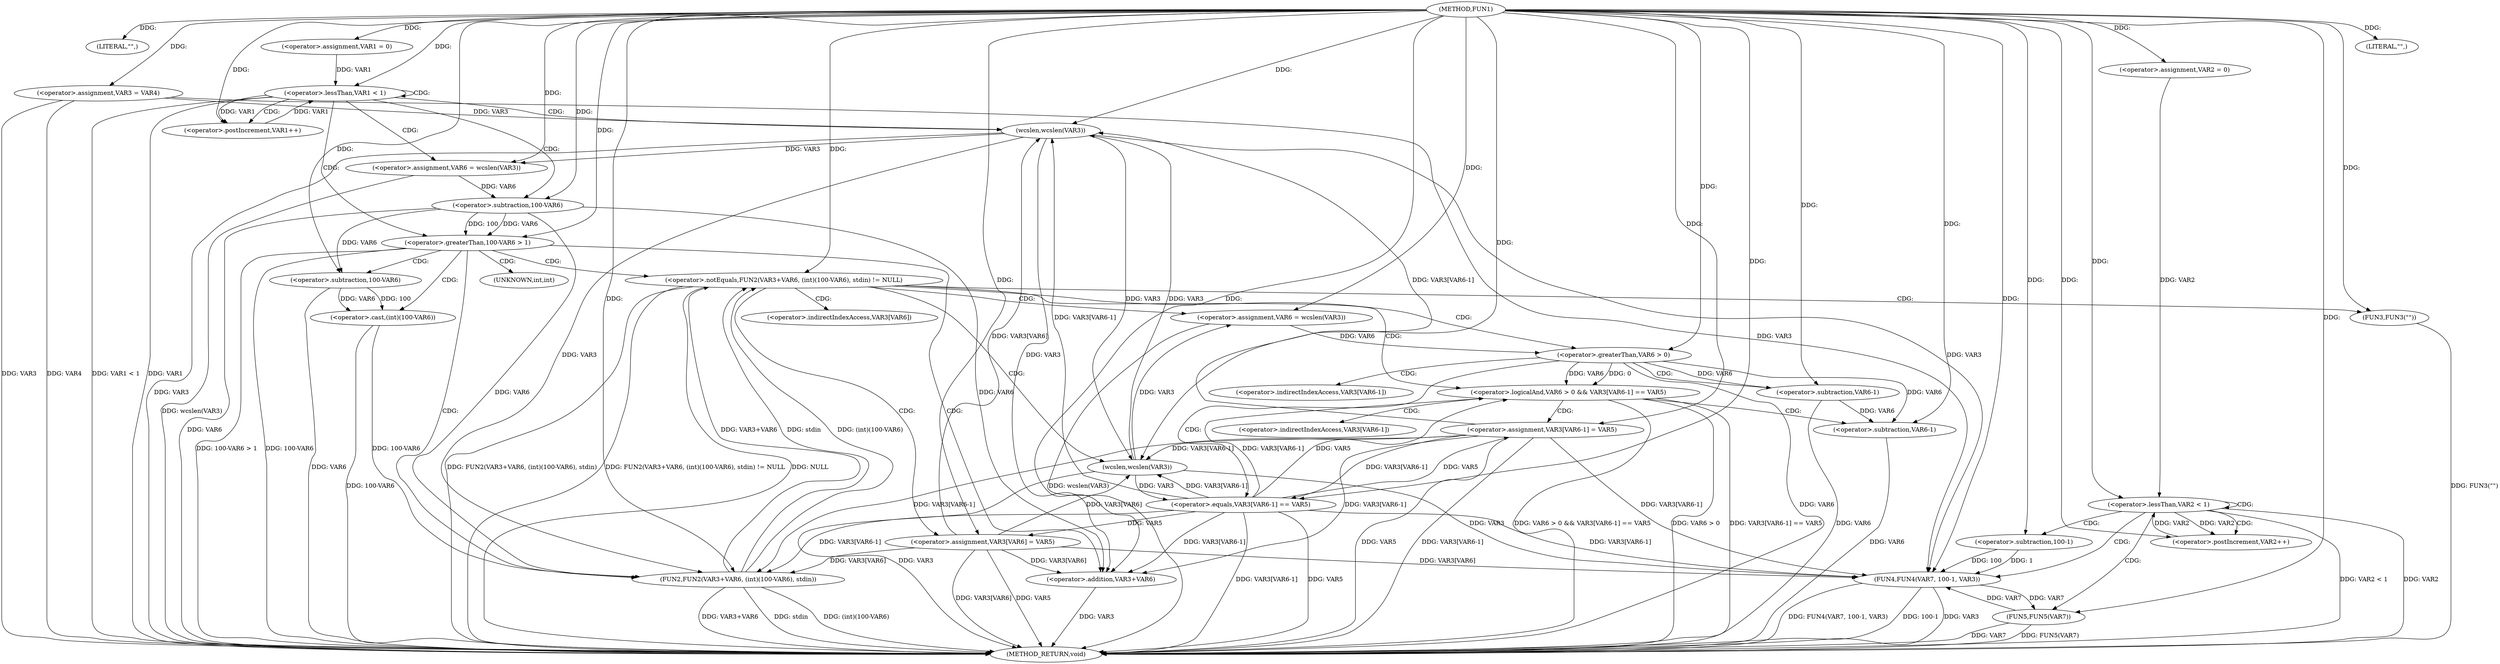 digraph FUN1 {  
"1000100" [label = "(METHOD,FUN1)" ]
"1000199" [label = "(METHOD_RETURN,void)" ]
"1000105" [label = "(LITERAL,\"\",)" ]
"1000106" [label = "(<operator>.assignment,VAR3 = VAR4)" ]
"1000110" [label = "(<operator>.assignment,VAR1 = 0)" ]
"1000113" [label = "(<operator>.lessThan,VAR1 < 1)" ]
"1000116" [label = "(<operator>.postIncrement,VAR1++)" ]
"1000121" [label = "(<operator>.assignment,VAR6 = wcslen(VAR3))" ]
"1000123" [label = "(wcslen,wcslen(VAR3))" ]
"1000126" [label = "(<operator>.greaterThan,100-VAR6 > 1)" ]
"1000127" [label = "(<operator>.subtraction,100-VAR6)" ]
"1000133" [label = "(<operator>.notEquals,FUN2(VAR3+VAR6, (int)(100-VAR6), stdin) != NULL)" ]
"1000134" [label = "(FUN2,FUN2(VAR3+VAR6, (int)(100-VAR6), stdin))" ]
"1000135" [label = "(<operator>.addition,VAR3+VAR6)" ]
"1000138" [label = "(<operator>.cast,(int)(100-VAR6))" ]
"1000140" [label = "(<operator>.subtraction,100-VAR6)" ]
"1000146" [label = "(<operator>.assignment,VAR6 = wcslen(VAR3))" ]
"1000148" [label = "(wcslen,wcslen(VAR3))" ]
"1000151" [label = "(<operator>.logicalAnd,VAR6 > 0 && VAR3[VAR6-1] == VAR5)" ]
"1000152" [label = "(<operator>.greaterThan,VAR6 > 0)" ]
"1000155" [label = "(<operator>.equals,VAR3[VAR6-1] == VAR5)" ]
"1000158" [label = "(<operator>.subtraction,VAR6-1)" ]
"1000163" [label = "(<operator>.assignment,VAR3[VAR6-1] = VAR5)" ]
"1000166" [label = "(<operator>.subtraction,VAR6-1)" ]
"1000172" [label = "(FUN3,FUN3(\"\"))" ]
"1000174" [label = "(<operator>.assignment,VAR3[VAR6] = VAR5)" ]
"1000180" [label = "(<operator>.assignment,VAR2 = 0)" ]
"1000183" [label = "(<operator>.lessThan,VAR2 < 1)" ]
"1000186" [label = "(<operator>.postIncrement,VAR2++)" ]
"1000190" [label = "(LITERAL,\"\",)" ]
"1000191" [label = "(FUN4,FUN4(VAR7, 100-1, VAR3))" ]
"1000193" [label = "(<operator>.subtraction,100-1)" ]
"1000197" [label = "(FUN5,FUN5(VAR7))" ]
"1000139" [label = "(UNKNOWN,int,int)" ]
"1000156" [label = "(<operator>.indirectIndexAccess,VAR3[VAR6-1])" ]
"1000164" [label = "(<operator>.indirectIndexAccess,VAR3[VAR6-1])" ]
"1000175" [label = "(<operator>.indirectIndexAccess,VAR3[VAR6])" ]
  "1000106" -> "1000199"  [ label = "DDG: VAR4"] 
  "1000163" -> "1000199"  [ label = "DDG: VAR5"] 
  "1000113" -> "1000199"  [ label = "DDG: VAR1"] 
  "1000121" -> "1000199"  [ label = "DDG: wcslen(VAR3)"] 
  "1000133" -> "1000199"  [ label = "DDG: FUN2(VAR3+VAR6, (int)(100-VAR6), stdin) != NULL"] 
  "1000197" -> "1000199"  [ label = "DDG: FUN5(VAR7)"] 
  "1000174" -> "1000199"  [ label = "DDG: VAR5"] 
  "1000158" -> "1000199"  [ label = "DDG: VAR6"] 
  "1000163" -> "1000199"  [ label = "DDG: VAR3[VAR6-1]"] 
  "1000126" -> "1000199"  [ label = "DDG: 100-VAR6 > 1"] 
  "1000172" -> "1000199"  [ label = "DDG: FUN3(\"\")"] 
  "1000140" -> "1000199"  [ label = "DDG: VAR6"] 
  "1000106" -> "1000199"  [ label = "DDG: VAR3"] 
  "1000151" -> "1000199"  [ label = "DDG: VAR6 > 0 && VAR3[VAR6-1] == VAR5"] 
  "1000138" -> "1000199"  [ label = "DDG: 100-VAR6"] 
  "1000183" -> "1000199"  [ label = "DDG: VAR2"] 
  "1000151" -> "1000199"  [ label = "DDG: VAR6 > 0"] 
  "1000127" -> "1000199"  [ label = "DDG: VAR6"] 
  "1000151" -> "1000199"  [ label = "DDG: VAR3[VAR6-1] == VAR5"] 
  "1000133" -> "1000199"  [ label = "DDG: NULL"] 
  "1000166" -> "1000199"  [ label = "DDG: VAR6"] 
  "1000133" -> "1000199"  [ label = "DDG: FUN2(VAR3+VAR6, (int)(100-VAR6), stdin)"] 
  "1000191" -> "1000199"  [ label = "DDG: FUN4(VAR7, 100-1, VAR3)"] 
  "1000148" -> "1000199"  [ label = "DDG: VAR3"] 
  "1000146" -> "1000199"  [ label = "DDG: wcslen(VAR3)"] 
  "1000126" -> "1000199"  [ label = "DDG: 100-VAR6"] 
  "1000152" -> "1000199"  [ label = "DDG: VAR6"] 
  "1000134" -> "1000199"  [ label = "DDG: VAR3+VAR6"] 
  "1000191" -> "1000199"  [ label = "DDG: 100-1"] 
  "1000113" -> "1000199"  [ label = "DDG: VAR1 < 1"] 
  "1000134" -> "1000199"  [ label = "DDG: stdin"] 
  "1000135" -> "1000199"  [ label = "DDG: VAR3"] 
  "1000155" -> "1000199"  [ label = "DDG: VAR3[VAR6-1]"] 
  "1000134" -> "1000199"  [ label = "DDG: (int)(100-VAR6)"] 
  "1000191" -> "1000199"  [ label = "DDG: VAR3"] 
  "1000155" -> "1000199"  [ label = "DDG: VAR5"] 
  "1000183" -> "1000199"  [ label = "DDG: VAR2 < 1"] 
  "1000174" -> "1000199"  [ label = "DDG: VAR3[VAR6]"] 
  "1000123" -> "1000199"  [ label = "DDG: VAR3"] 
  "1000197" -> "1000199"  [ label = "DDG: VAR7"] 
  "1000100" -> "1000105"  [ label = "DDG: "] 
  "1000100" -> "1000106"  [ label = "DDG: "] 
  "1000100" -> "1000110"  [ label = "DDG: "] 
  "1000116" -> "1000113"  [ label = "DDG: VAR1"] 
  "1000110" -> "1000113"  [ label = "DDG: VAR1"] 
  "1000100" -> "1000113"  [ label = "DDG: "] 
  "1000113" -> "1000116"  [ label = "DDG: VAR1"] 
  "1000100" -> "1000116"  [ label = "DDG: "] 
  "1000123" -> "1000121"  [ label = "DDG: VAR3"] 
  "1000100" -> "1000121"  [ label = "DDG: "] 
  "1000163" -> "1000123"  [ label = "DDG: VAR3[VAR6-1]"] 
  "1000106" -> "1000123"  [ label = "DDG: VAR3"] 
  "1000148" -> "1000123"  [ label = "DDG: VAR3"] 
  "1000155" -> "1000123"  [ label = "DDG: VAR3[VAR6-1]"] 
  "1000174" -> "1000123"  [ label = "DDG: VAR3[VAR6]"] 
  "1000100" -> "1000123"  [ label = "DDG: "] 
  "1000127" -> "1000126"  [ label = "DDG: 100"] 
  "1000127" -> "1000126"  [ label = "DDG: VAR6"] 
  "1000100" -> "1000127"  [ label = "DDG: "] 
  "1000121" -> "1000127"  [ label = "DDG: VAR6"] 
  "1000100" -> "1000126"  [ label = "DDG: "] 
  "1000134" -> "1000133"  [ label = "DDG: VAR3+VAR6"] 
  "1000134" -> "1000133"  [ label = "DDG: (int)(100-VAR6)"] 
  "1000134" -> "1000133"  [ label = "DDG: stdin"] 
  "1000163" -> "1000134"  [ label = "DDG: VAR3[VAR6-1]"] 
  "1000155" -> "1000134"  [ label = "DDG: VAR3[VAR6-1]"] 
  "1000174" -> "1000134"  [ label = "DDG: VAR3[VAR6]"] 
  "1000123" -> "1000134"  [ label = "DDG: VAR3"] 
  "1000100" -> "1000134"  [ label = "DDG: "] 
  "1000127" -> "1000134"  [ label = "DDG: VAR6"] 
  "1000163" -> "1000135"  [ label = "DDG: VAR3[VAR6-1]"] 
  "1000155" -> "1000135"  [ label = "DDG: VAR3[VAR6-1]"] 
  "1000174" -> "1000135"  [ label = "DDG: VAR3[VAR6]"] 
  "1000123" -> "1000135"  [ label = "DDG: VAR3"] 
  "1000100" -> "1000135"  [ label = "DDG: "] 
  "1000127" -> "1000135"  [ label = "DDG: VAR6"] 
  "1000138" -> "1000134"  [ label = "DDG: 100-VAR6"] 
  "1000140" -> "1000138"  [ label = "DDG: 100"] 
  "1000140" -> "1000138"  [ label = "DDG: VAR6"] 
  "1000100" -> "1000140"  [ label = "DDG: "] 
  "1000127" -> "1000140"  [ label = "DDG: VAR6"] 
  "1000100" -> "1000133"  [ label = "DDG: "] 
  "1000148" -> "1000146"  [ label = "DDG: VAR3"] 
  "1000100" -> "1000146"  [ label = "DDG: "] 
  "1000163" -> "1000148"  [ label = "DDG: VAR3[VAR6-1]"] 
  "1000155" -> "1000148"  [ label = "DDG: VAR3[VAR6-1]"] 
  "1000174" -> "1000148"  [ label = "DDG: VAR3[VAR6]"] 
  "1000100" -> "1000148"  [ label = "DDG: "] 
  "1000123" -> "1000148"  [ label = "DDG: VAR3"] 
  "1000152" -> "1000151"  [ label = "DDG: VAR6"] 
  "1000152" -> "1000151"  [ label = "DDG: 0"] 
  "1000146" -> "1000152"  [ label = "DDG: VAR6"] 
  "1000100" -> "1000152"  [ label = "DDG: "] 
  "1000155" -> "1000151"  [ label = "DDG: VAR3[VAR6-1]"] 
  "1000155" -> "1000151"  [ label = "DDG: VAR5"] 
  "1000163" -> "1000155"  [ label = "DDG: VAR3[VAR6-1]"] 
  "1000148" -> "1000155"  [ label = "DDG: VAR3"] 
  "1000152" -> "1000158"  [ label = "DDG: VAR6"] 
  "1000100" -> "1000158"  [ label = "DDG: "] 
  "1000100" -> "1000155"  [ label = "DDG: "] 
  "1000155" -> "1000163"  [ label = "DDG: VAR5"] 
  "1000100" -> "1000163"  [ label = "DDG: "] 
  "1000158" -> "1000166"  [ label = "DDG: VAR6"] 
  "1000152" -> "1000166"  [ label = "DDG: VAR6"] 
  "1000100" -> "1000166"  [ label = "DDG: "] 
  "1000100" -> "1000172"  [ label = "DDG: "] 
  "1000155" -> "1000174"  [ label = "DDG: VAR5"] 
  "1000100" -> "1000174"  [ label = "DDG: "] 
  "1000100" -> "1000180"  [ label = "DDG: "] 
  "1000186" -> "1000183"  [ label = "DDG: VAR2"] 
  "1000180" -> "1000183"  [ label = "DDG: VAR2"] 
  "1000100" -> "1000183"  [ label = "DDG: "] 
  "1000183" -> "1000186"  [ label = "DDG: VAR2"] 
  "1000100" -> "1000186"  [ label = "DDG: "] 
  "1000100" -> "1000190"  [ label = "DDG: "] 
  "1000197" -> "1000191"  [ label = "DDG: VAR7"] 
  "1000100" -> "1000191"  [ label = "DDG: "] 
  "1000193" -> "1000191"  [ label = "DDG: 100"] 
  "1000193" -> "1000191"  [ label = "DDG: 1"] 
  "1000100" -> "1000193"  [ label = "DDG: "] 
  "1000163" -> "1000191"  [ label = "DDG: VAR3[VAR6-1]"] 
  "1000106" -> "1000191"  [ label = "DDG: VAR3"] 
  "1000148" -> "1000191"  [ label = "DDG: VAR3"] 
  "1000155" -> "1000191"  [ label = "DDG: VAR3[VAR6-1]"] 
  "1000174" -> "1000191"  [ label = "DDG: VAR3[VAR6]"] 
  "1000123" -> "1000191"  [ label = "DDG: VAR3"] 
  "1000191" -> "1000197"  [ label = "DDG: VAR7"] 
  "1000100" -> "1000197"  [ label = "DDG: "] 
  "1000113" -> "1000127"  [ label = "CDG: "] 
  "1000113" -> "1000121"  [ label = "CDG: "] 
  "1000113" -> "1000116"  [ label = "CDG: "] 
  "1000113" -> "1000113"  [ label = "CDG: "] 
  "1000113" -> "1000126"  [ label = "CDG: "] 
  "1000113" -> "1000123"  [ label = "CDG: "] 
  "1000126" -> "1000139"  [ label = "CDG: "] 
  "1000126" -> "1000135"  [ label = "CDG: "] 
  "1000126" -> "1000133"  [ label = "CDG: "] 
  "1000126" -> "1000140"  [ label = "CDG: "] 
  "1000126" -> "1000138"  [ label = "CDG: "] 
  "1000126" -> "1000134"  [ label = "CDG: "] 
  "1000133" -> "1000174"  [ label = "CDG: "] 
  "1000133" -> "1000152"  [ label = "CDG: "] 
  "1000133" -> "1000148"  [ label = "CDG: "] 
  "1000133" -> "1000172"  [ label = "CDG: "] 
  "1000133" -> "1000175"  [ label = "CDG: "] 
  "1000133" -> "1000151"  [ label = "CDG: "] 
  "1000133" -> "1000146"  [ label = "CDG: "] 
  "1000151" -> "1000164"  [ label = "CDG: "] 
  "1000151" -> "1000166"  [ label = "CDG: "] 
  "1000151" -> "1000163"  [ label = "CDG: "] 
  "1000152" -> "1000156"  [ label = "CDG: "] 
  "1000152" -> "1000158"  [ label = "CDG: "] 
  "1000152" -> "1000155"  [ label = "CDG: "] 
  "1000183" -> "1000191"  [ label = "CDG: "] 
  "1000183" -> "1000197"  [ label = "CDG: "] 
  "1000183" -> "1000186"  [ label = "CDG: "] 
  "1000183" -> "1000183"  [ label = "CDG: "] 
  "1000183" -> "1000193"  [ label = "CDG: "] 
}

